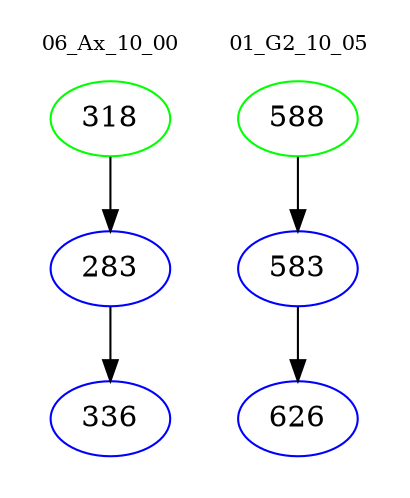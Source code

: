 digraph{
subgraph cluster_0 {
color = white
label = "06_Ax_10_00";
fontsize=10;
T0_318 [label="318", color="green"]
T0_318 -> T0_283 [color="black"]
T0_283 [label="283", color="blue"]
T0_283 -> T0_336 [color="black"]
T0_336 [label="336", color="blue"]
}
subgraph cluster_1 {
color = white
label = "01_G2_10_05";
fontsize=10;
T1_588 [label="588", color="green"]
T1_588 -> T1_583 [color="black"]
T1_583 [label="583", color="blue"]
T1_583 -> T1_626 [color="black"]
T1_626 [label="626", color="blue"]
}
}
